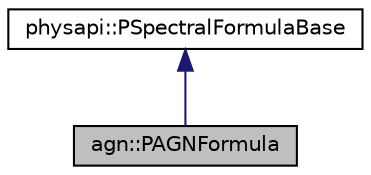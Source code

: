 digraph "agn::PAGNFormula"
{
 // LATEX_PDF_SIZE
  edge [fontname="Helvetica",fontsize="10",labelfontname="Helvetica",labelfontsize="10"];
  node [fontname="Helvetica",fontsize="10",shape=record];
  Node1 [label="agn::PAGNFormula",height=0.2,width=0.4,color="black", fillcolor="grey75", style="filled", fontcolor="black",tooltip=" "];
  Node2 -> Node1 [dir="back",color="midnightblue",fontsize="10",style="solid",fontname="Helvetica"];
  Node2 [label="physapi::PSpectralFormulaBase",height=0.2,width=0.4,color="black", fillcolor="white", style="filled",URL="$classphysapi_1_1_p_spectral_formula_base.html",tooltip="This is the base class for spectral formulas or functions."];
}
